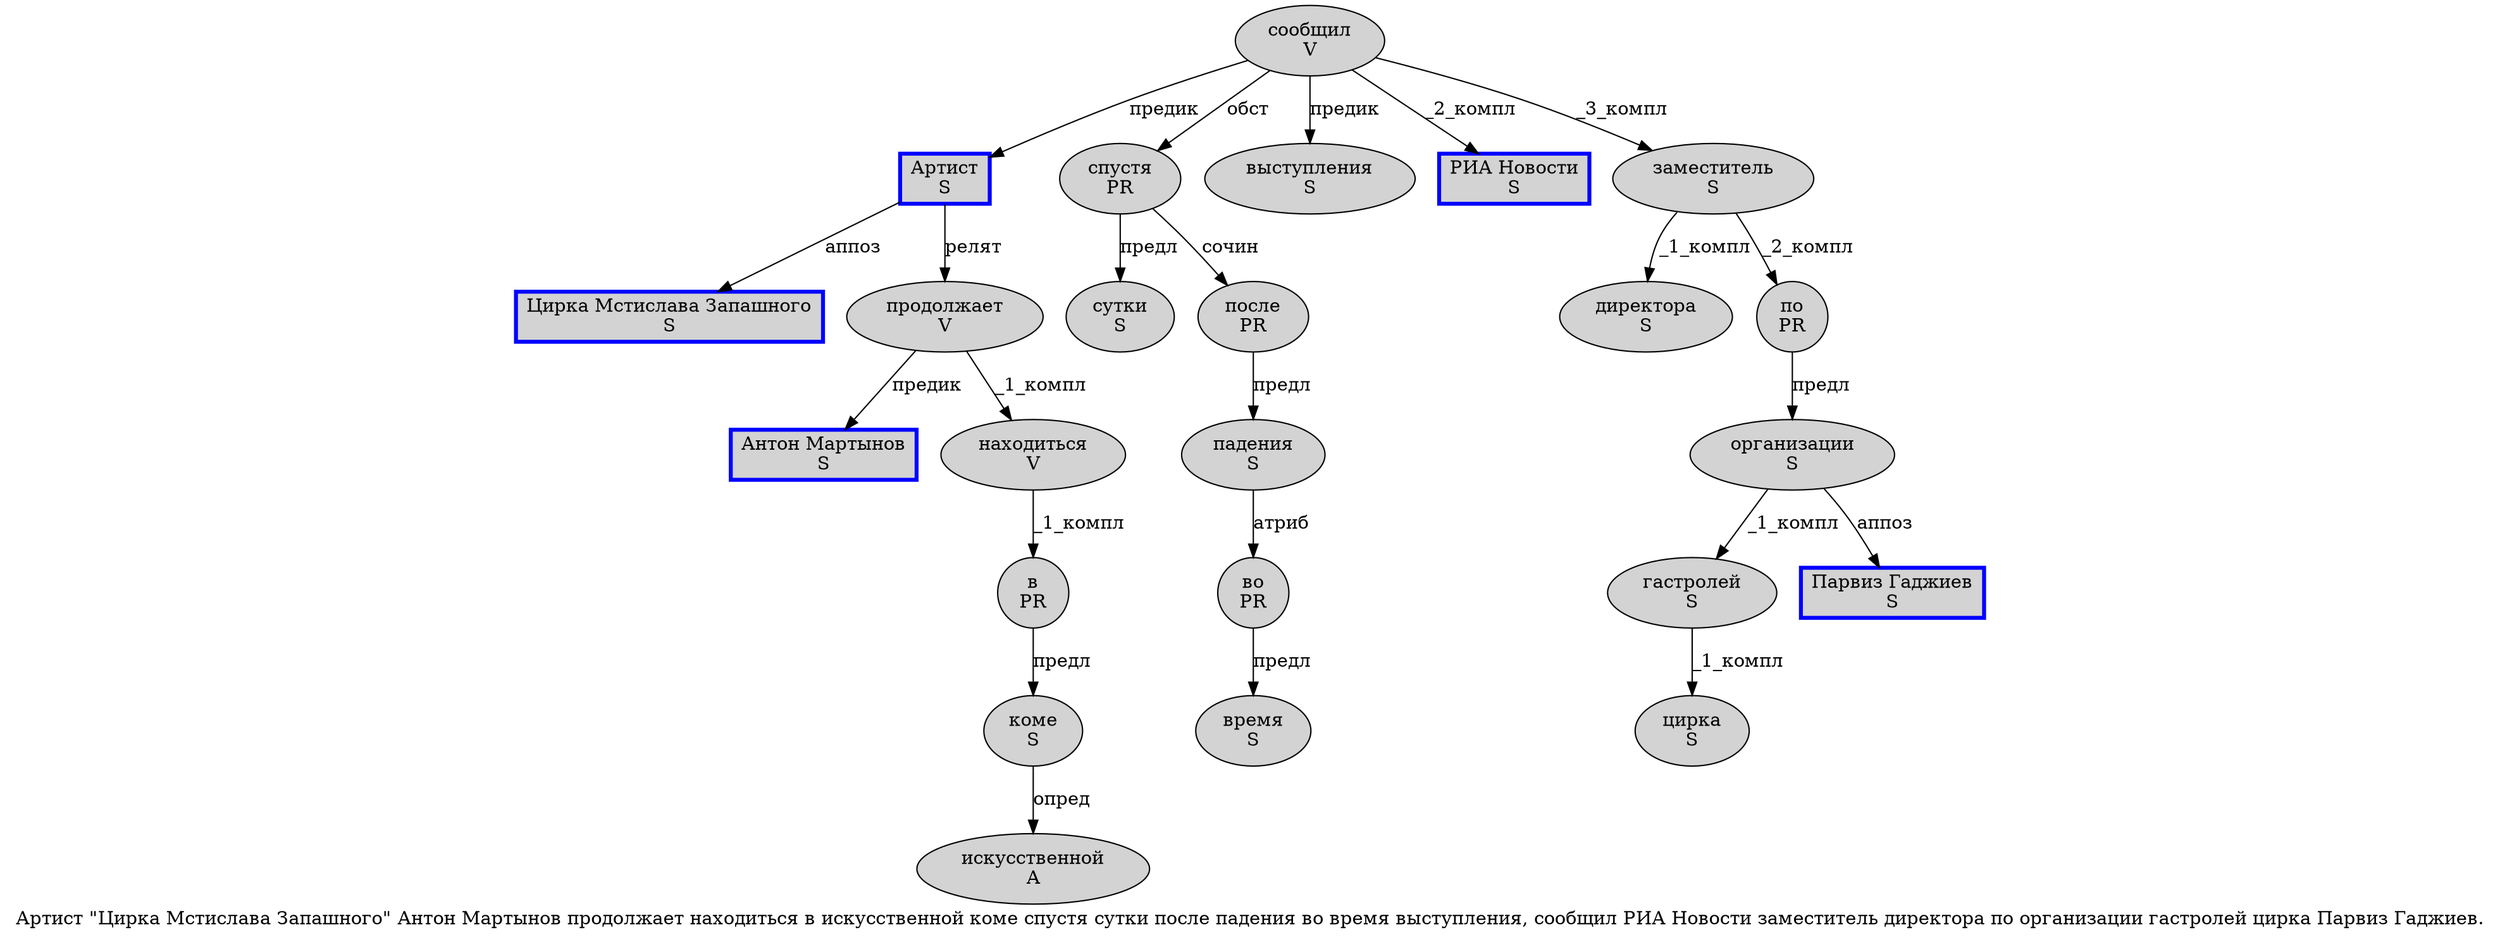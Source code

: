 digraph SENTENCE_1217 {
	graph [label="Артист \"Цирка Мстислава Запашного\" Антон Мартынов продолжает находиться в искусственной коме спустя сутки после падения во время выступления, сообщил РИА Новости заместитель директора по организации гастролей цирка Парвиз Гаджиев."]
	node [style=filled]
		0 [label="Артист
S" color=blue fillcolor=lightgray penwidth=3 shape=box]
		2 [label="Цирка Мстислава Запашного
S" color=blue fillcolor=lightgray penwidth=3 shape=box]
		4 [label="Антон Мартынов
S" color=blue fillcolor=lightgray penwidth=3 shape=box]
		5 [label="продолжает
V" color="" fillcolor=lightgray penwidth=1 shape=ellipse]
		6 [label="находиться
V" color="" fillcolor=lightgray penwidth=1 shape=ellipse]
		7 [label="в
PR" color="" fillcolor=lightgray penwidth=1 shape=ellipse]
		8 [label="искусственной
A" color="" fillcolor=lightgray penwidth=1 shape=ellipse]
		9 [label="коме
S" color="" fillcolor=lightgray penwidth=1 shape=ellipse]
		10 [label="спустя
PR" color="" fillcolor=lightgray penwidth=1 shape=ellipse]
		11 [label="сутки
S" color="" fillcolor=lightgray penwidth=1 shape=ellipse]
		12 [label="после
PR" color="" fillcolor=lightgray penwidth=1 shape=ellipse]
		13 [label="падения
S" color="" fillcolor=lightgray penwidth=1 shape=ellipse]
		14 [label="во
PR" color="" fillcolor=lightgray penwidth=1 shape=ellipse]
		15 [label="время
S" color="" fillcolor=lightgray penwidth=1 shape=ellipse]
		16 [label="выступления
S" color="" fillcolor=lightgray penwidth=1 shape=ellipse]
		18 [label="сообщил
V" color="" fillcolor=lightgray penwidth=1 shape=ellipse]
		19 [label="РИА Новости
S" color=blue fillcolor=lightgray penwidth=3 shape=box]
		20 [label="заместитель
S" color="" fillcolor=lightgray penwidth=1 shape=ellipse]
		21 [label="директора
S" color="" fillcolor=lightgray penwidth=1 shape=ellipse]
		22 [label="по
PR" color="" fillcolor=lightgray penwidth=1 shape=ellipse]
		23 [label="организации
S" color="" fillcolor=lightgray penwidth=1 shape=ellipse]
		24 [label="гастролей
S" color="" fillcolor=lightgray penwidth=1 shape=ellipse]
		25 [label="цирка
S" color="" fillcolor=lightgray penwidth=1 shape=ellipse]
		26 [label="Парвиз Гаджиев
S" color=blue fillcolor=lightgray penwidth=3 shape=box]
			12 -> 13 [label="предл"]
			9 -> 8 [label="опред"]
			0 -> 2 [label="аппоз"]
			0 -> 5 [label="релят"]
			13 -> 14 [label="атриб"]
			24 -> 25 [label="_1_компл"]
			22 -> 23 [label="предл"]
			23 -> 24 [label="_1_компл"]
			23 -> 26 [label="аппоз"]
			10 -> 11 [label="предл"]
			10 -> 12 [label="сочин"]
			20 -> 21 [label="_1_компл"]
			20 -> 22 [label="_2_компл"]
			6 -> 7 [label="_1_компл"]
			18 -> 0 [label="предик"]
			18 -> 10 [label="обст"]
			18 -> 16 [label="предик"]
			18 -> 19 [label="_2_компл"]
			18 -> 20 [label="_3_компл"]
			14 -> 15 [label="предл"]
			5 -> 4 [label="предик"]
			5 -> 6 [label="_1_компл"]
			7 -> 9 [label="предл"]
}